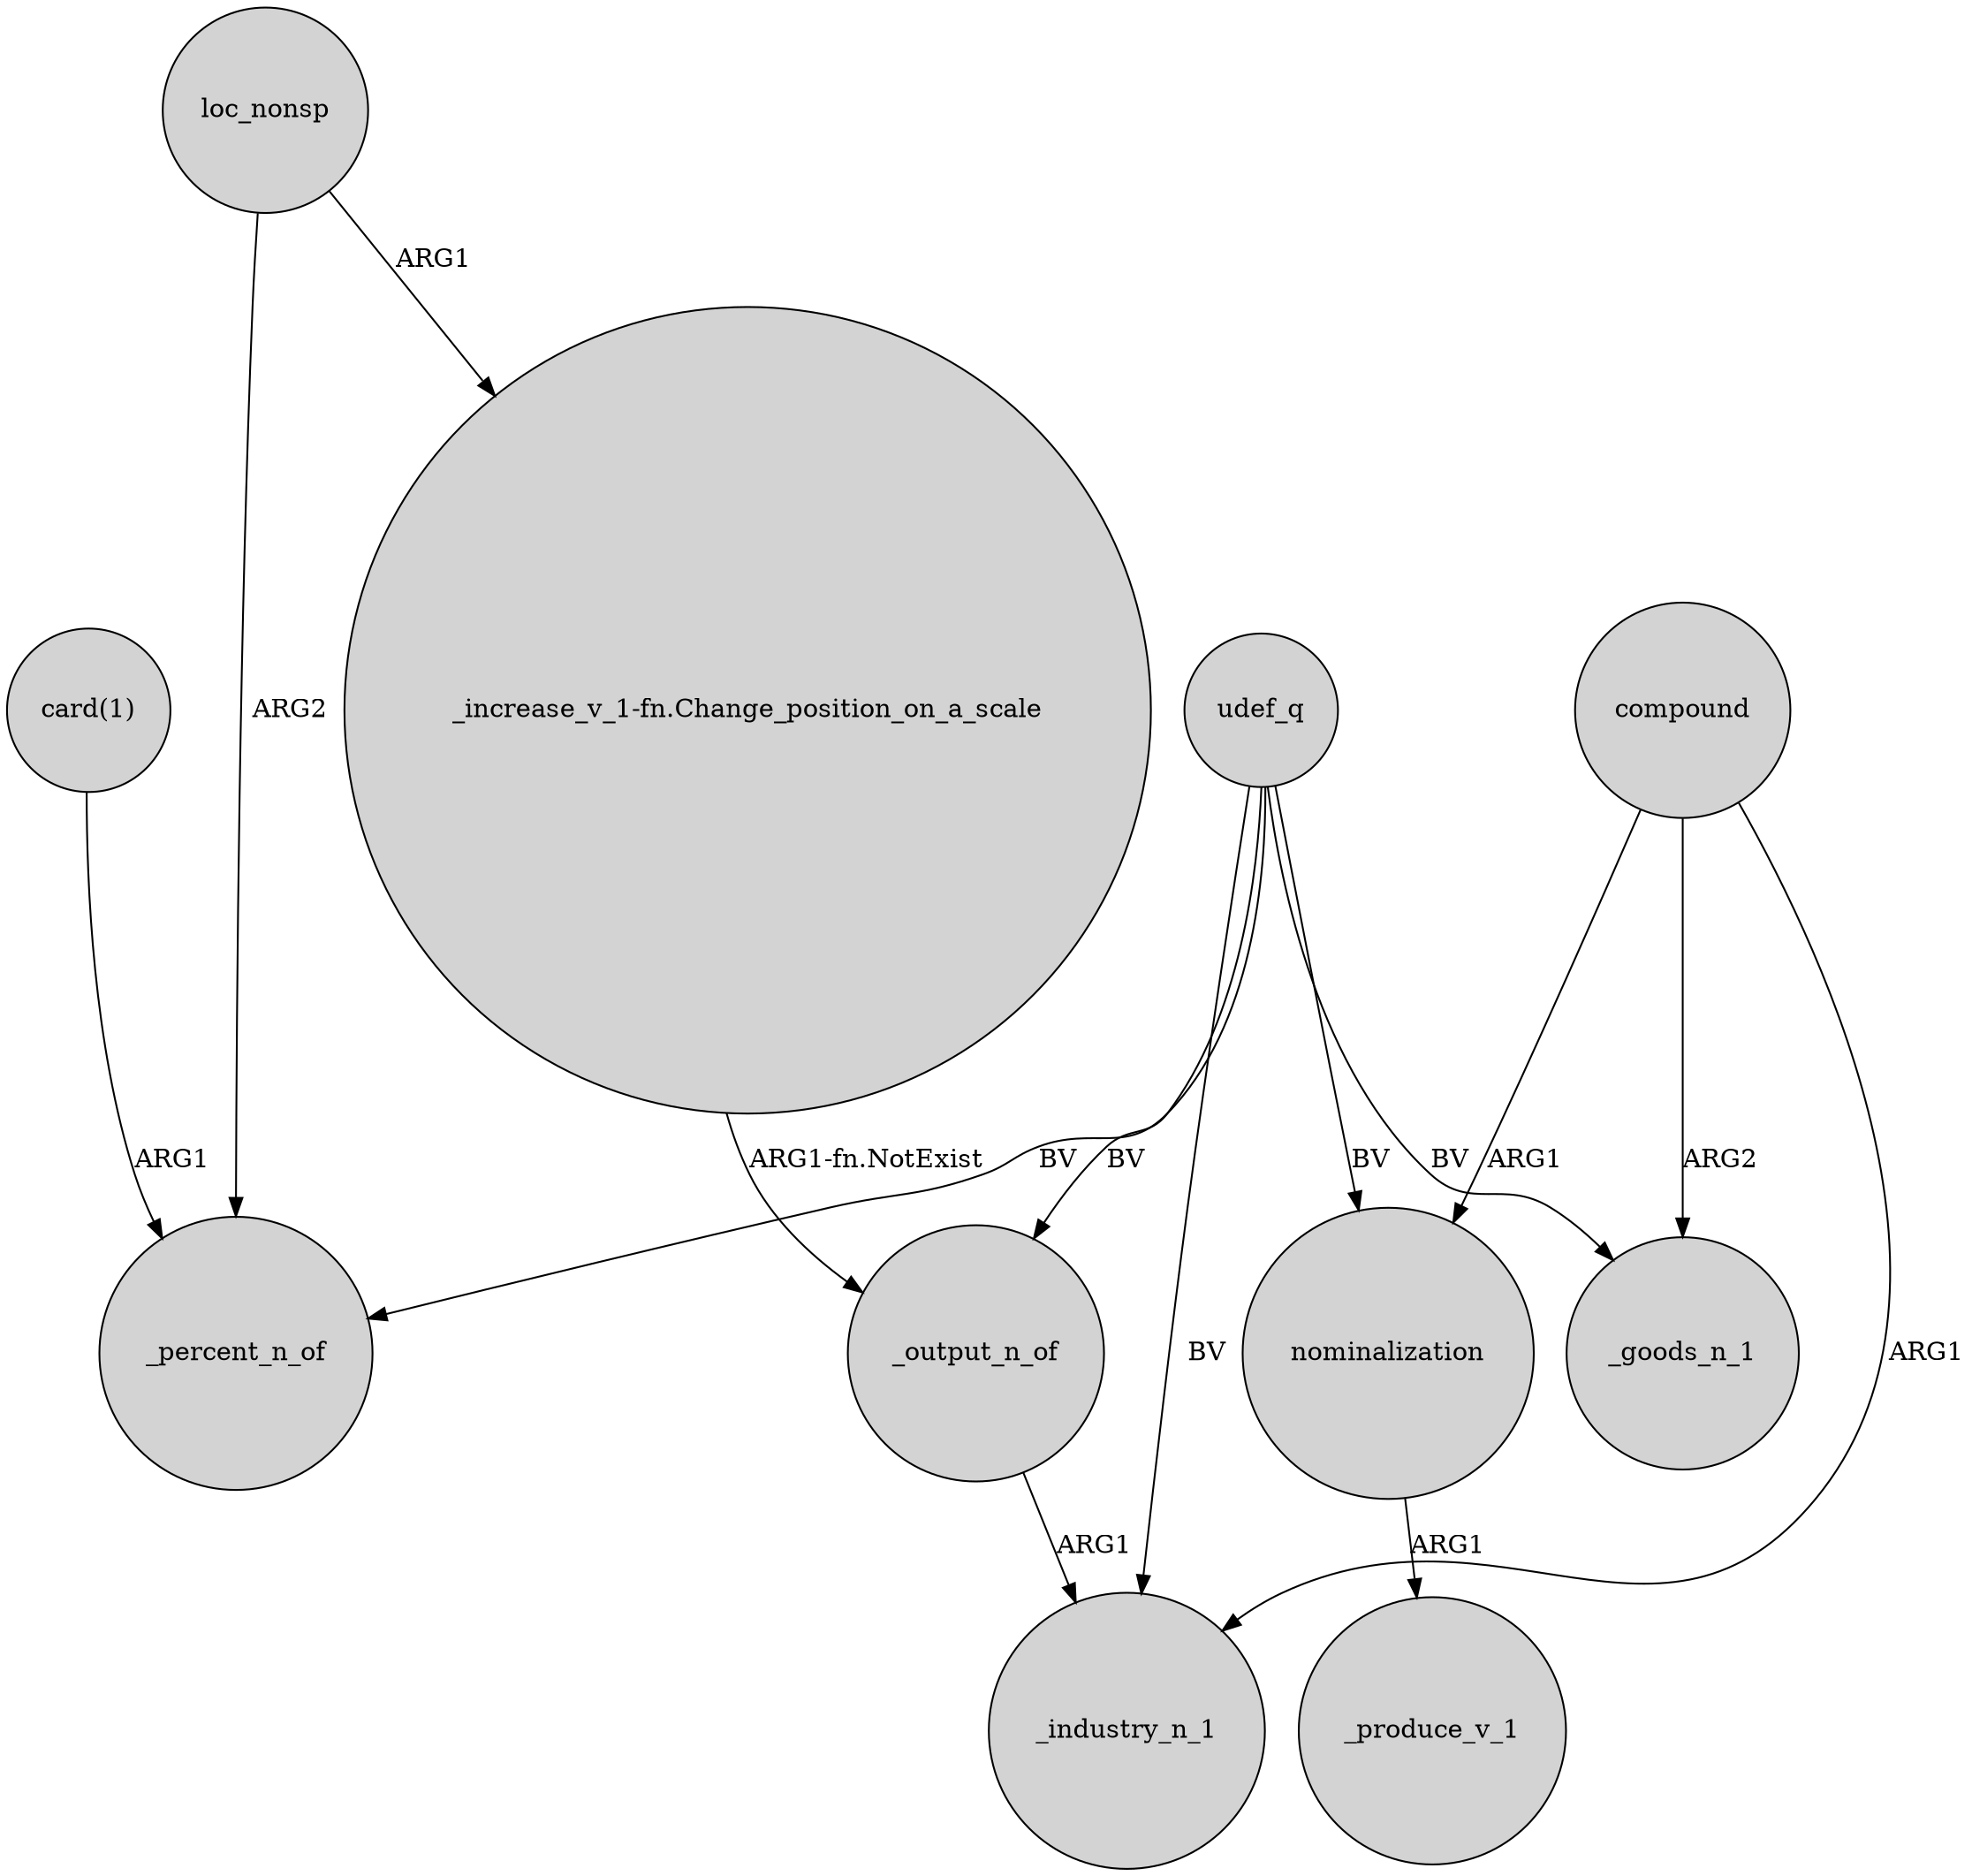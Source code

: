 digraph {
	node [shape=circle style=filled]
	"card(1)" -> _percent_n_of [label=ARG1]
	compound -> _industry_n_1 [label=ARG1]
	"_increase_v_1-fn.Change_position_on_a_scale" -> _output_n_of [label="ARG1-fn.NotExist"]
	compound -> _goods_n_1 [label=ARG2]
	loc_nonsp -> _percent_n_of [label=ARG2]
	udef_q -> _goods_n_1 [label=BV]
	udef_q -> _percent_n_of [label=BV]
	nominalization -> _produce_v_1 [label=ARG1]
	loc_nonsp -> "_increase_v_1-fn.Change_position_on_a_scale" [label=ARG1]
	udef_q -> _output_n_of [label=BV]
	compound -> nominalization [label=ARG1]
	udef_q -> _industry_n_1 [label=BV]
	udef_q -> nominalization [label=BV]
	_output_n_of -> _industry_n_1 [label=ARG1]
}
